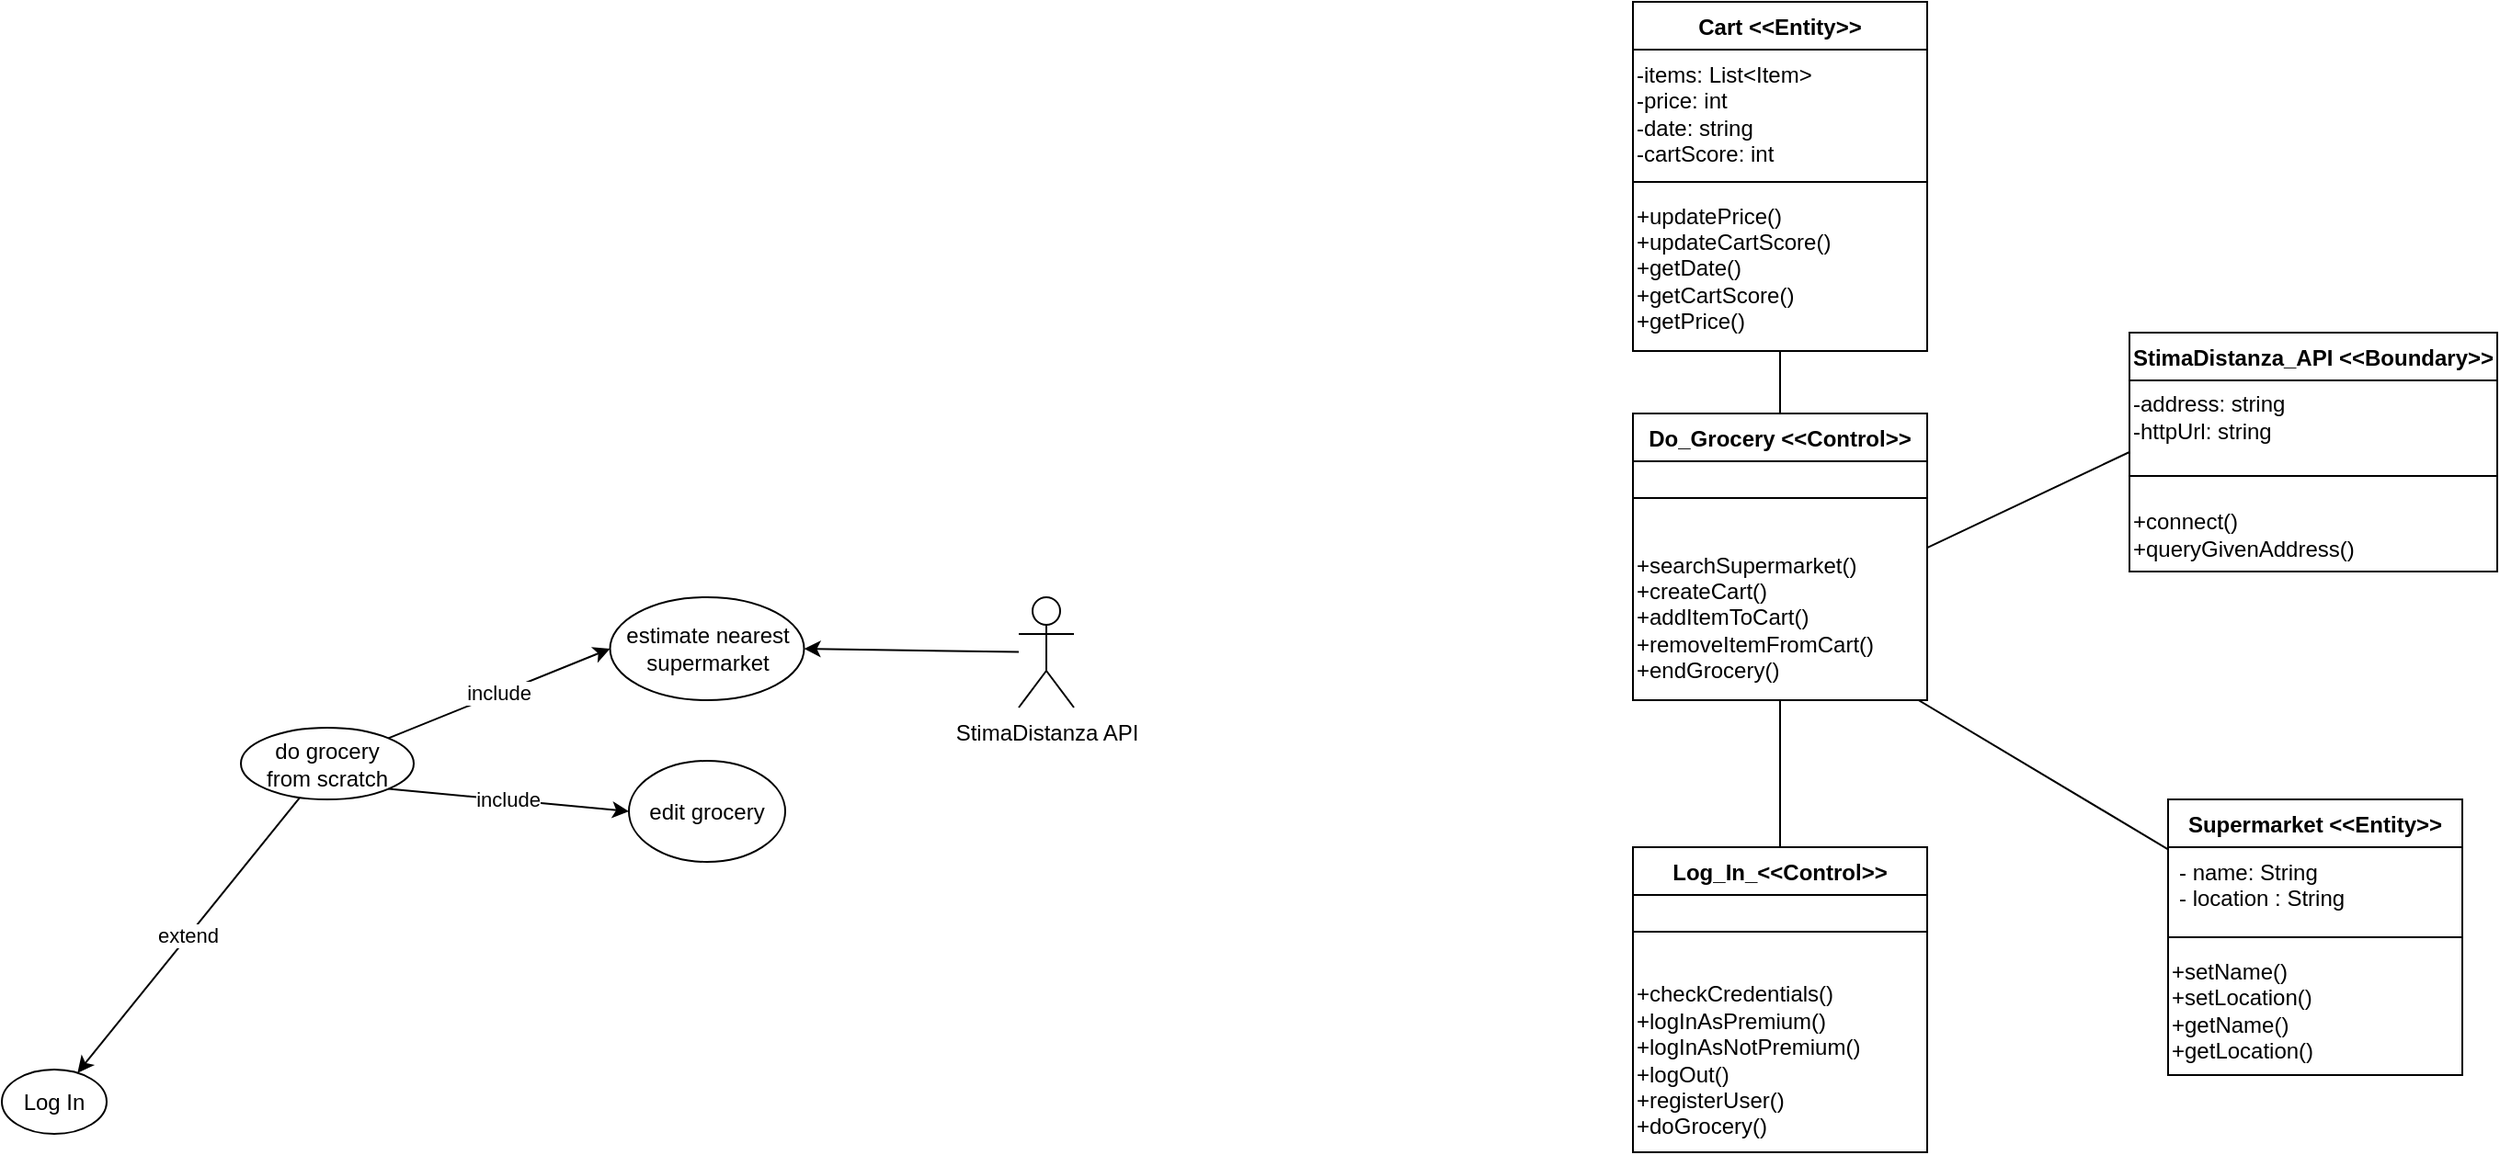 <mxfile version="20.8.5" type="device"><diagram id="Ca4FAAOuHY6kEz9GWDee" name="Pagina-1"><mxGraphModel dx="934" dy="515" grid="1" gridSize="10" guides="1" tooltips="1" connect="1" arrows="1" fold="1" page="1" pageScale="1" pageWidth="827" pageHeight="1169" math="0" shadow="0"><root><mxCell id="0"/><mxCell id="1" parent="0"/><mxCell id="mUUqLVwYCbxTrk1PxJkk-1" value="estimate nearest supermarket" style="ellipse;whiteSpace=wrap;html=1;" vertex="1" parent="1"><mxGeometry x="393.75" y="354" width="105.5" height="56" as="geometry"/></mxCell><mxCell id="mUUqLVwYCbxTrk1PxJkk-2" value="edit grocery" style="ellipse;whiteSpace=wrap;html=1;" vertex="1" parent="1"><mxGeometry x="404" y="443" width="85" height="55" as="geometry"/></mxCell><mxCell id="mUUqLVwYCbxTrk1PxJkk-3" value="extend" style="edgeStyle=none;rounded=0;orthogonalLoop=1;jettySize=auto;html=1;" edge="1" parent="1" source="mUUqLVwYCbxTrk1PxJkk-4" target="mUUqLVwYCbxTrk1PxJkk-10"><mxGeometry relative="1" as="geometry"/></mxCell><mxCell id="mUUqLVwYCbxTrk1PxJkk-4" value="do grocery&lt;br&gt;from scratch" style="ellipse;whiteSpace=wrap;html=1;" vertex="1" parent="1"><mxGeometry x="193" y="425" width="94" height="39" as="geometry"/></mxCell><mxCell id="mUUqLVwYCbxTrk1PxJkk-6" value="include" style="endArrow=classic;html=1;rounded=0;entryX=0;entryY=0.5;entryDx=0;entryDy=0;exitX=1;exitY=0;exitDx=0;exitDy=0;" edge="1" parent="1" source="mUUqLVwYCbxTrk1PxJkk-4" target="mUUqLVwYCbxTrk1PxJkk-1"><mxGeometry width="50" height="50" relative="1" as="geometry"><mxPoint x="402" y="461" as="sourcePoint"/><mxPoint x="459" y="545" as="targetPoint"/></mxGeometry></mxCell><mxCell id="mUUqLVwYCbxTrk1PxJkk-7" value="include" style="endArrow=classic;html=1;rounded=0;exitX=1;exitY=1;exitDx=0;exitDy=0;entryX=0;entryY=0.5;entryDx=0;entryDy=0;" edge="1" parent="1" source="mUUqLVwYCbxTrk1PxJkk-4" target="mUUqLVwYCbxTrk1PxJkk-2"><mxGeometry width="50" height="50" relative="1" as="geometry"><mxPoint x="425" y="593" as="sourcePoint"/><mxPoint x="241" y="564" as="targetPoint"/></mxGeometry></mxCell><mxCell id="mUUqLVwYCbxTrk1PxJkk-10" value="Log In" style="ellipse;whiteSpace=wrap;html=1;" vertex="1" parent="1"><mxGeometry x="63" y="611" width="57" height="35" as="geometry"/></mxCell><mxCell id="mUUqLVwYCbxTrk1PxJkk-18" value="Log_In_&lt;&lt;Control&gt;&gt;" style="swimlane;fontStyle=1;align=center;verticalAlign=top;childLayout=stackLayout;horizontal=1;startSize=26;horizontalStack=0;resizeParent=1;resizeLast=0;collapsible=1;marginBottom=0;rounded=0;shadow=0;strokeWidth=1;" vertex="1" parent="1"><mxGeometry x="950" y="490" width="160" height="166" as="geometry"><mxRectangle x="340" y="380" width="170" height="26" as="alternateBounds"/></mxGeometry></mxCell><mxCell id="mUUqLVwYCbxTrk1PxJkk-19" value="" style="line;html=1;strokeWidth=1;align=left;verticalAlign=middle;spacingTop=-1;spacingLeft=3;spacingRight=3;rotatable=0;labelPosition=right;points=[];portConstraint=eastwest;" vertex="1" parent="mUUqLVwYCbxTrk1PxJkk-18"><mxGeometry y="26" width="160" height="40" as="geometry"/></mxCell><mxCell id="mUUqLVwYCbxTrk1PxJkk-20" value="+checkCredentials()&lt;br&gt;+logInAsPremium()&lt;br&gt;+logInAsNotPremium()&lt;br&gt;+logOut()&lt;br&gt;+registerUser()&lt;br&gt;+doGrocery()" style="text;html=1;align=left;verticalAlign=middle;resizable=0;points=[];autosize=1;strokeColor=none;fillColor=none;" vertex="1" parent="mUUqLVwYCbxTrk1PxJkk-18"><mxGeometry y="66" width="160" height="100" as="geometry"/></mxCell><mxCell id="mUUqLVwYCbxTrk1PxJkk-21" value="Do_Grocery &lt;&lt;Control&gt;&gt;" style="swimlane;fontStyle=1;align=center;verticalAlign=top;childLayout=stackLayout;horizontal=1;startSize=26;horizontalStack=0;resizeParent=1;resizeLast=0;collapsible=1;marginBottom=0;rounded=0;shadow=0;strokeWidth=1;" vertex="1" parent="1"><mxGeometry x="950" y="254" width="160" height="156" as="geometry"><mxRectangle x="340" y="380" width="170" height="26" as="alternateBounds"/></mxGeometry></mxCell><mxCell id="mUUqLVwYCbxTrk1PxJkk-22" value="" style="line;html=1;strokeWidth=1;align=left;verticalAlign=middle;spacingTop=-1;spacingLeft=3;spacingRight=3;rotatable=0;labelPosition=right;points=[];portConstraint=eastwest;" vertex="1" parent="mUUqLVwYCbxTrk1PxJkk-21"><mxGeometry y="26" width="160" height="40" as="geometry"/></mxCell><mxCell id="mUUqLVwYCbxTrk1PxJkk-23" value="+searchSupermarket()&lt;br&gt;+createCart()&lt;br&gt;+addItemToCart()&lt;br&gt;+removeItemFromCart()&lt;br&gt;+endGrocery()" style="text;html=1;align=left;verticalAlign=middle;resizable=0;points=[];autosize=1;strokeColor=none;fillColor=none;" vertex="1" parent="mUUqLVwYCbxTrk1PxJkk-21"><mxGeometry y="66" width="160" height="90" as="geometry"/></mxCell><mxCell id="mUUqLVwYCbxTrk1PxJkk-24" value="StimaDistanza API" style="shape=umlActor;verticalLabelPosition=bottom;verticalAlign=top;html=1;outlineConnect=0;" vertex="1" parent="1"><mxGeometry x="616" y="354" width="30" height="60" as="geometry"/></mxCell><mxCell id="mUUqLVwYCbxTrk1PxJkk-25" value="" style="endArrow=classic;html=1;rounded=0;entryX=1;entryY=0.5;entryDx=0;entryDy=0;" edge="1" parent="1" source="mUUqLVwYCbxTrk1PxJkk-24" target="mUUqLVwYCbxTrk1PxJkk-1"><mxGeometry width="50" height="50" relative="1" as="geometry"><mxPoint x="409" y="686" as="sourcePoint"/><mxPoint x="540" y="400" as="targetPoint"/></mxGeometry></mxCell><mxCell id="mUUqLVwYCbxTrk1PxJkk-26" value="StimaDistanza_API &lt;&lt;Boundary&gt;&gt;" style="swimlane;fontStyle=1;align=center;verticalAlign=top;childLayout=stackLayout;horizontal=1;startSize=26;horizontalStack=0;resizeParent=1;resizeLast=0;collapsible=1;marginBottom=0;rounded=0;shadow=0;strokeWidth=1;" vertex="1" parent="1"><mxGeometry x="1220" y="210" width="200" height="130" as="geometry"><mxRectangle x="340" y="380" width="170" height="26" as="alternateBounds"/></mxGeometry></mxCell><mxCell id="mUUqLVwYCbxTrk1PxJkk-29" value="-address: string&lt;br&gt;-httpUrl: string" style="text;html=1;align=left;verticalAlign=middle;resizable=0;points=[];autosize=1;strokeColor=none;fillColor=none;" vertex="1" parent="mUUqLVwYCbxTrk1PxJkk-26"><mxGeometry y="26" width="200" height="40" as="geometry"/></mxCell><mxCell id="mUUqLVwYCbxTrk1PxJkk-27" value="" style="line;html=1;strokeWidth=1;align=left;verticalAlign=middle;spacingTop=-1;spacingLeft=3;spacingRight=3;rotatable=0;labelPosition=right;points=[];portConstraint=eastwest;" vertex="1" parent="mUUqLVwYCbxTrk1PxJkk-26"><mxGeometry y="66" width="200" height="24" as="geometry"/></mxCell><mxCell id="mUUqLVwYCbxTrk1PxJkk-28" value="+connect()&lt;br&gt;+queryGivenAddress()" style="text;html=1;align=left;verticalAlign=middle;resizable=0;points=[];autosize=1;strokeColor=none;fillColor=none;" vertex="1" parent="mUUqLVwYCbxTrk1PxJkk-26"><mxGeometry y="90" width="200" height="40" as="geometry"/></mxCell><mxCell id="mUUqLVwYCbxTrk1PxJkk-30" value="Supermarket &lt;&lt;Entity&gt;&gt;" style="swimlane;fontStyle=1;align=center;verticalAlign=top;childLayout=stackLayout;horizontal=1;startSize=26;horizontalStack=0;resizeParent=1;resizeLast=0;collapsible=1;marginBottom=0;rounded=0;shadow=0;strokeWidth=1;" vertex="1" parent="1"><mxGeometry x="1241" y="464" width="160" height="150" as="geometry"><mxRectangle x="340" y="380" width="170" height="26" as="alternateBounds"/></mxGeometry></mxCell><mxCell id="mUUqLVwYCbxTrk1PxJkk-31" value="- name: String&#10;- location : String&#10;" style="text;align=left;verticalAlign=top;spacingLeft=4;spacingRight=4;overflow=hidden;rotatable=0;points=[[0,0.5],[1,0.5]];portConstraint=eastwest;" vertex="1" parent="mUUqLVwYCbxTrk1PxJkk-30"><mxGeometry y="26" width="160" height="44" as="geometry"/></mxCell><mxCell id="mUUqLVwYCbxTrk1PxJkk-32" value="" style="line;html=1;strokeWidth=1;align=left;verticalAlign=middle;spacingTop=-1;spacingLeft=3;spacingRight=3;rotatable=0;labelPosition=right;points=[];portConstraint=eastwest;" vertex="1" parent="mUUqLVwYCbxTrk1PxJkk-30"><mxGeometry y="70" width="160" height="10" as="geometry"/></mxCell><mxCell id="mUUqLVwYCbxTrk1PxJkk-33" value="+setName()&lt;br&gt;+setLocation()&lt;br&gt;+getName()&lt;br&gt;+getLocation()" style="text;html=1;align=left;verticalAlign=middle;resizable=0;points=[];autosize=1;strokeColor=none;fillColor=none;" vertex="1" parent="mUUqLVwYCbxTrk1PxJkk-30"><mxGeometry y="80" width="160" height="70" as="geometry"/></mxCell><mxCell id="mUUqLVwYCbxTrk1PxJkk-39" value="" style="endArrow=none;html=1;rounded=0;exitX=0.5;exitY=0;exitDx=0;exitDy=0;" edge="1" parent="1" source="mUUqLVwYCbxTrk1PxJkk-18" target="mUUqLVwYCbxTrk1PxJkk-23"><mxGeometry width="50" height="50" relative="1" as="geometry"><mxPoint x="1010" y="460" as="sourcePoint"/><mxPoint x="1060" y="410" as="targetPoint"/></mxGeometry></mxCell><mxCell id="mUUqLVwYCbxTrk1PxJkk-41" value="" style="endArrow=none;html=1;rounded=0;" edge="1" parent="1" source="mUUqLVwYCbxTrk1PxJkk-30" target="mUUqLVwYCbxTrk1PxJkk-23"><mxGeometry width="50" height="50" relative="1" as="geometry"><mxPoint x="1010" y="460" as="sourcePoint"/><mxPoint x="1060" y="410" as="targetPoint"/></mxGeometry></mxCell><mxCell id="mUUqLVwYCbxTrk1PxJkk-42" value="" style="endArrow=none;html=1;rounded=0;entryX=0;entryY=0.5;entryDx=0;entryDy=0;" edge="1" parent="1" source="mUUqLVwYCbxTrk1PxJkk-23" target="mUUqLVwYCbxTrk1PxJkk-26"><mxGeometry width="50" height="50" relative="1" as="geometry"><mxPoint x="1010" y="460" as="sourcePoint"/><mxPoint x="1060" y="410" as="targetPoint"/></mxGeometry></mxCell><mxCell id="mUUqLVwYCbxTrk1PxJkk-43" value="Cart &lt;&lt;Entity&gt;&gt;" style="swimlane;fontStyle=1;align=center;verticalAlign=top;childLayout=stackLayout;horizontal=1;startSize=26;horizontalStack=0;resizeParent=1;resizeLast=0;collapsible=1;marginBottom=0;rounded=0;shadow=0;strokeWidth=1;" vertex="1" parent="1"><mxGeometry x="950" y="30" width="160" height="190" as="geometry"><mxRectangle x="340" y="380" width="170" height="26" as="alternateBounds"/></mxGeometry></mxCell><mxCell id="mUUqLVwYCbxTrk1PxJkk-46" value="-items: List&amp;lt;Item&amp;gt;&lt;br&gt;-price: int&lt;br&gt;-date: string&lt;br&gt;-cartScore: int" style="text;html=1;align=left;verticalAlign=middle;resizable=0;points=[];autosize=1;strokeColor=none;fillColor=none;" vertex="1" parent="mUUqLVwYCbxTrk1PxJkk-43"><mxGeometry y="26" width="160" height="70" as="geometry"/></mxCell><mxCell id="mUUqLVwYCbxTrk1PxJkk-44" value="" style="line;html=1;strokeWidth=1;align=left;verticalAlign=middle;spacingTop=-1;spacingLeft=3;spacingRight=3;rotatable=0;labelPosition=right;points=[];portConstraint=eastwest;" vertex="1" parent="mUUqLVwYCbxTrk1PxJkk-43"><mxGeometry y="96" width="160" height="4" as="geometry"/></mxCell><mxCell id="mUUqLVwYCbxTrk1PxJkk-47" value="+updatePrice()&lt;br&gt;+updateCartScore()&lt;br&gt;+getDate()&lt;br&gt;+getCartScore()&lt;br&gt;+getPrice()" style="text;html=1;align=left;verticalAlign=middle;resizable=0;points=[];autosize=1;strokeColor=none;fillColor=none;" vertex="1" parent="mUUqLVwYCbxTrk1PxJkk-43"><mxGeometry y="100" width="160" height="90" as="geometry"/></mxCell><mxCell id="mUUqLVwYCbxTrk1PxJkk-48" value="" style="endArrow=none;html=1;rounded=0;exitX=0.5;exitY=0;exitDx=0;exitDy=0;" edge="1" parent="1" source="mUUqLVwYCbxTrk1PxJkk-21" target="mUUqLVwYCbxTrk1PxJkk-47"><mxGeometry width="50" height="50" relative="1" as="geometry"><mxPoint x="1000" y="280" as="sourcePoint"/><mxPoint x="1050" y="230" as="targetPoint"/></mxGeometry></mxCell></root></mxGraphModel></diagram></mxfile>